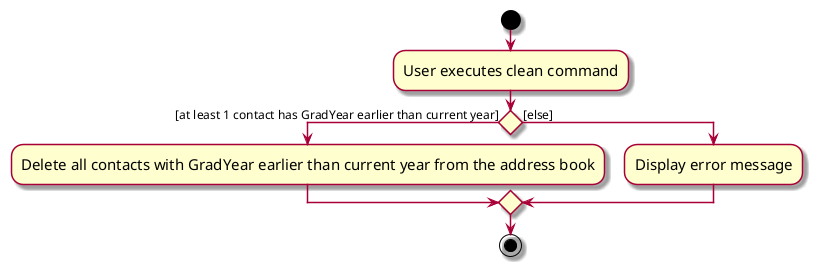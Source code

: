 @startuml
skin rose
skinparam ActivityFontSize 15
skinparam ArrowFontSize 12
start
:User executes clean command;

'Since the beta syntax does not support placing the condition outside the
'diamond we place it as the true branch instead.

if () then ([at least 1 contact has GradYear earlier than current year])
    :Delete all contacts with GradYear earlier than current year from the address book;
else ([else])
    :Display error message;

endif
stop
@enduml
